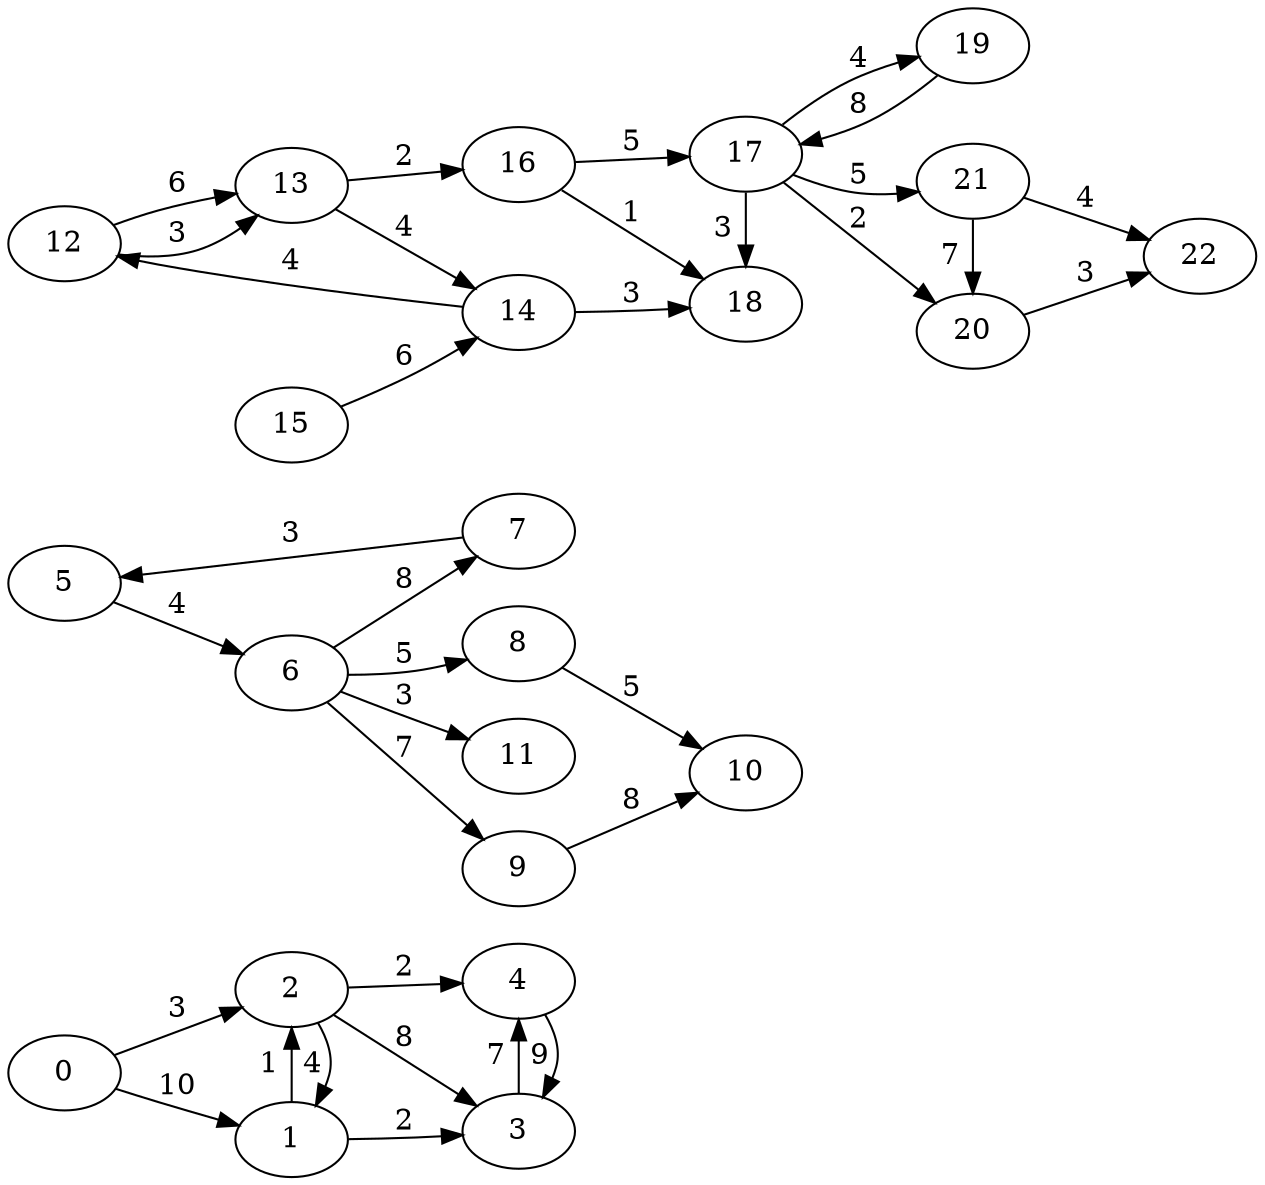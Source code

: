 digraph G {
ranksep = "equally";
rankdir = LR;
{rank = same; 0; };
{rank = same; 1; 2; };
{rank = same; 3; 4; };
{rank = same; };
{rank = same; 5; };
{rank = same; 6; };
{rank = same; 7; 8; 9; 11; };
{rank = same; 10; };
{rank = same; 12; };
{rank = same; 13; };
{rank = same; 14; 16; };
{rank = same; 18; 17; };
{rank = same; 19; 20; 21; };
{rank = same; 22; };
{rank = same; 15; };
{rank = same; };
0->1[label="10"];
0->2[label="3"];
1->2[label="1"];
1->3[label="2"];
2->1[label="4"];
2->3[label="8"];
2->4[label="2"];
3->4[label="7"];
4->3[label="9"];
5->6[label="4"];
6->7[label="8"];
6->8[label="5"];
6->9[label="7"];
6->11[label="3"];
7->5[label="3"];
8->10[label="5"];
9->10[label="8"];
11
10
12->13[label="6"];
12->13[label="3"];
13->14[label="4"];
13->16[label="2"];
14->12[label="4"];
14->18[label="3"];
16->17[label="5"];
16->18[label="1"];
18
17->18[label="3"];
17->19[label="4"];
17->20[label="2"];
17->21[label="5"];
19->17[label="8"];
20->22[label="3"];
21->22[label="4"];
21->20[label="7"];
22
15->14[label="6"];
}
